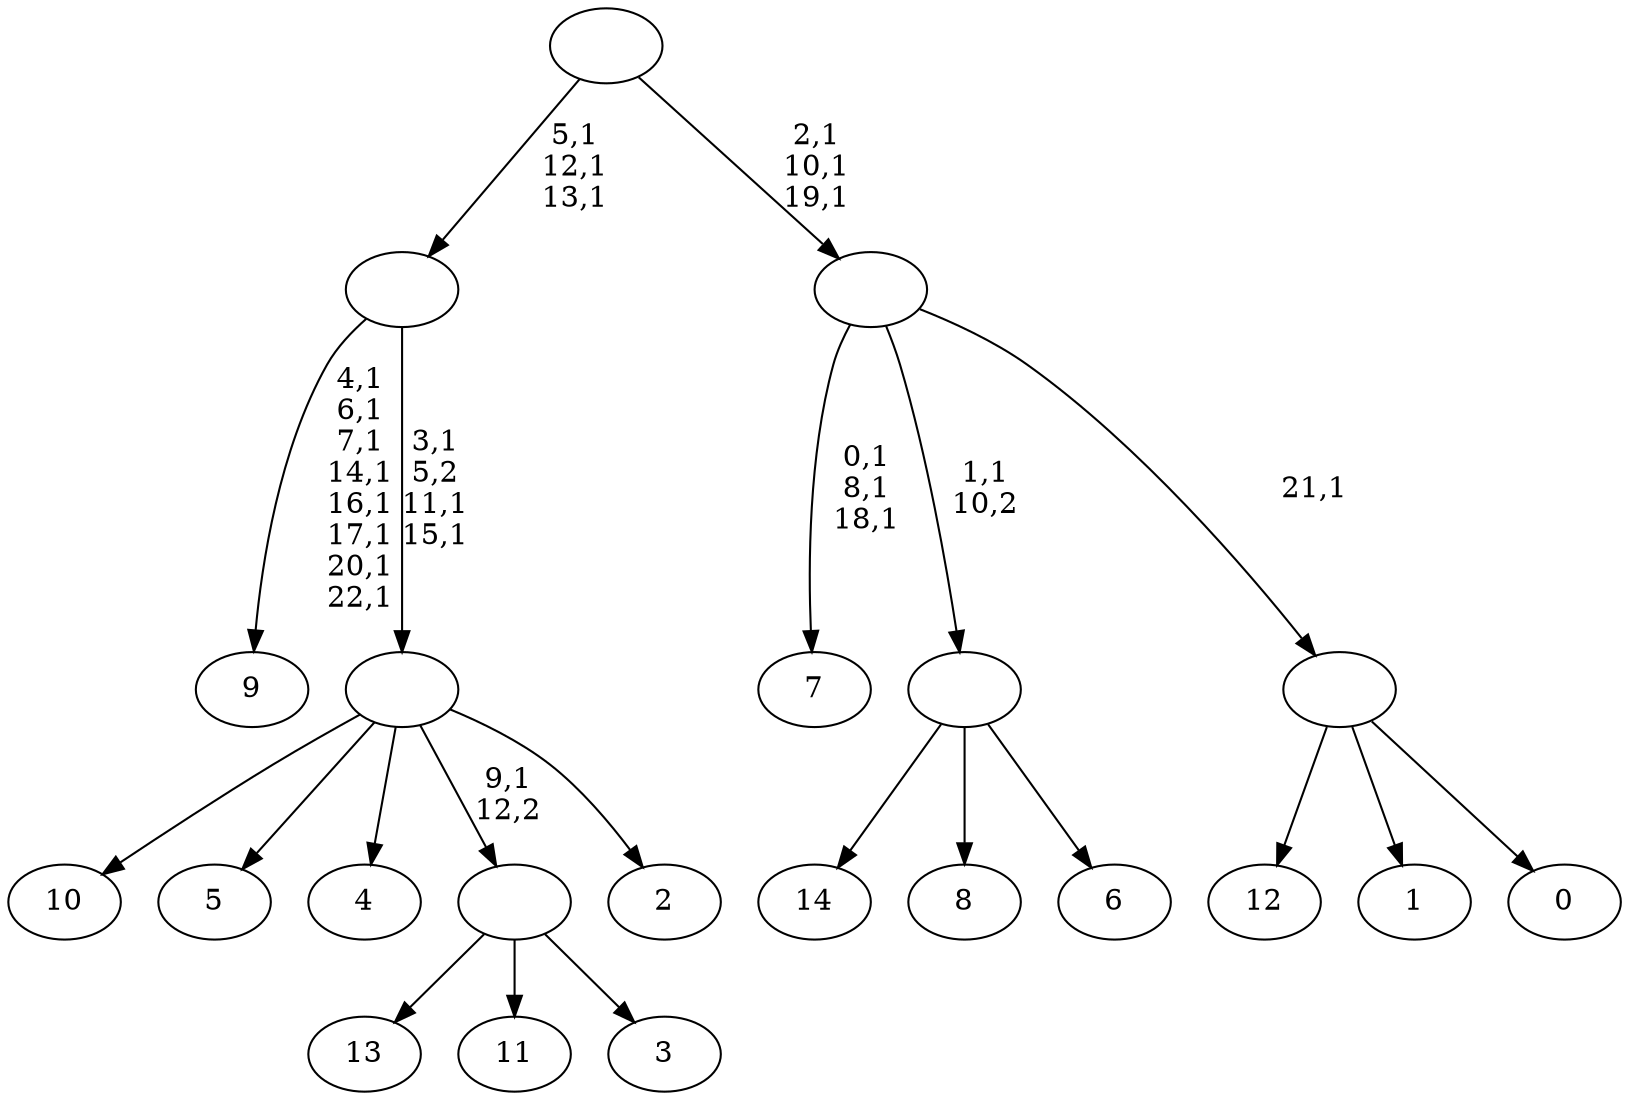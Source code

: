 digraph T {
	38 [label="14"]
	37 [label="13"]
	36 [label="12"]
	35 [label="11"]
	34 [label="10"]
	33 [label="9"]
	24 [label="8"]
	23 [label="7"]
	19 [label="6"]
	18 [label=""]
	17 [label="5"]
	16 [label="4"]
	15 [label="3"]
	14 [label=""]
	13 [label="2"]
	12 [label=""]
	9 [label=""]
	6 [label="1"]
	5 [label="0"]
	4 [label=""]
	3 [label=""]
	0 [label=""]
	18 -> 38 [label=""]
	18 -> 24 [label=""]
	18 -> 19 [label=""]
	14 -> 37 [label=""]
	14 -> 35 [label=""]
	14 -> 15 [label=""]
	12 -> 34 [label=""]
	12 -> 17 [label=""]
	12 -> 16 [label=""]
	12 -> 14 [label="9,1\n12,2"]
	12 -> 13 [label=""]
	9 -> 12 [label="3,1\n5,2\n11,1\n15,1"]
	9 -> 33 [label="4,1\n6,1\n7,1\n14,1\n16,1\n17,1\n20,1\n22,1"]
	4 -> 36 [label=""]
	4 -> 6 [label=""]
	4 -> 5 [label=""]
	3 -> 23 [label="0,1\n8,1\n18,1"]
	3 -> 18 [label="1,1\n10,2"]
	3 -> 4 [label="21,1"]
	0 -> 3 [label="2,1\n10,1\n19,1"]
	0 -> 9 [label="5,1\n12,1\n13,1"]
}
